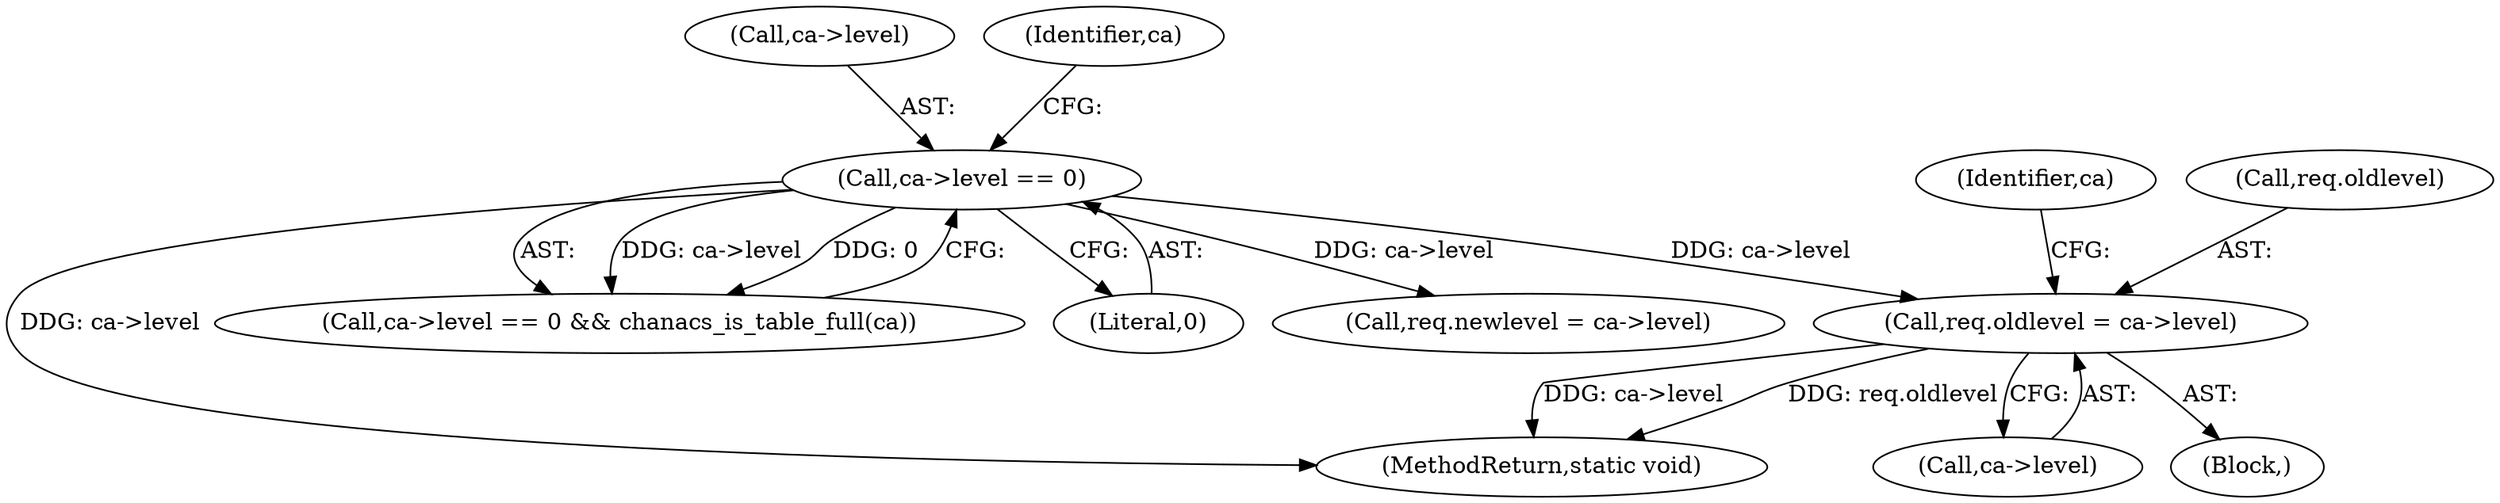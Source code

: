 digraph "0_atheme_c597156adc60a45b5f827793cd420945f47bc03b_1@pointer" {
"1000959" [label="(Call,req.oldlevel = ca->level)"];
"1000935" [label="(Call,ca->level == 0)"];
"1000936" [label="(Call,ca->level)"];
"1000910" [label="(Block,)"];
"1000969" [label="(Identifier,ca)"];
"1000935" [label="(Call,ca->level == 0)"];
"1000991" [label="(Call,req.newlevel = ca->level)"];
"1000959" [label="(Call,req.oldlevel = ca->level)"];
"1001048" [label="(MethodReturn,static void)"];
"1000934" [label="(Call,ca->level == 0 && chanacs_is_table_full(ca))"];
"1000941" [label="(Identifier,ca)"];
"1000960" [label="(Call,req.oldlevel)"];
"1000939" [label="(Literal,0)"];
"1000963" [label="(Call,ca->level)"];
"1000959" -> "1000910"  [label="AST: "];
"1000959" -> "1000963"  [label="CFG: "];
"1000960" -> "1000959"  [label="AST: "];
"1000963" -> "1000959"  [label="AST: "];
"1000969" -> "1000959"  [label="CFG: "];
"1000959" -> "1001048"  [label="DDG: ca->level"];
"1000959" -> "1001048"  [label="DDG: req.oldlevel"];
"1000935" -> "1000959"  [label="DDG: ca->level"];
"1000935" -> "1000934"  [label="AST: "];
"1000935" -> "1000939"  [label="CFG: "];
"1000936" -> "1000935"  [label="AST: "];
"1000939" -> "1000935"  [label="AST: "];
"1000941" -> "1000935"  [label="CFG: "];
"1000934" -> "1000935"  [label="CFG: "];
"1000935" -> "1001048"  [label="DDG: ca->level"];
"1000935" -> "1000934"  [label="DDG: ca->level"];
"1000935" -> "1000934"  [label="DDG: 0"];
"1000935" -> "1000991"  [label="DDG: ca->level"];
}
